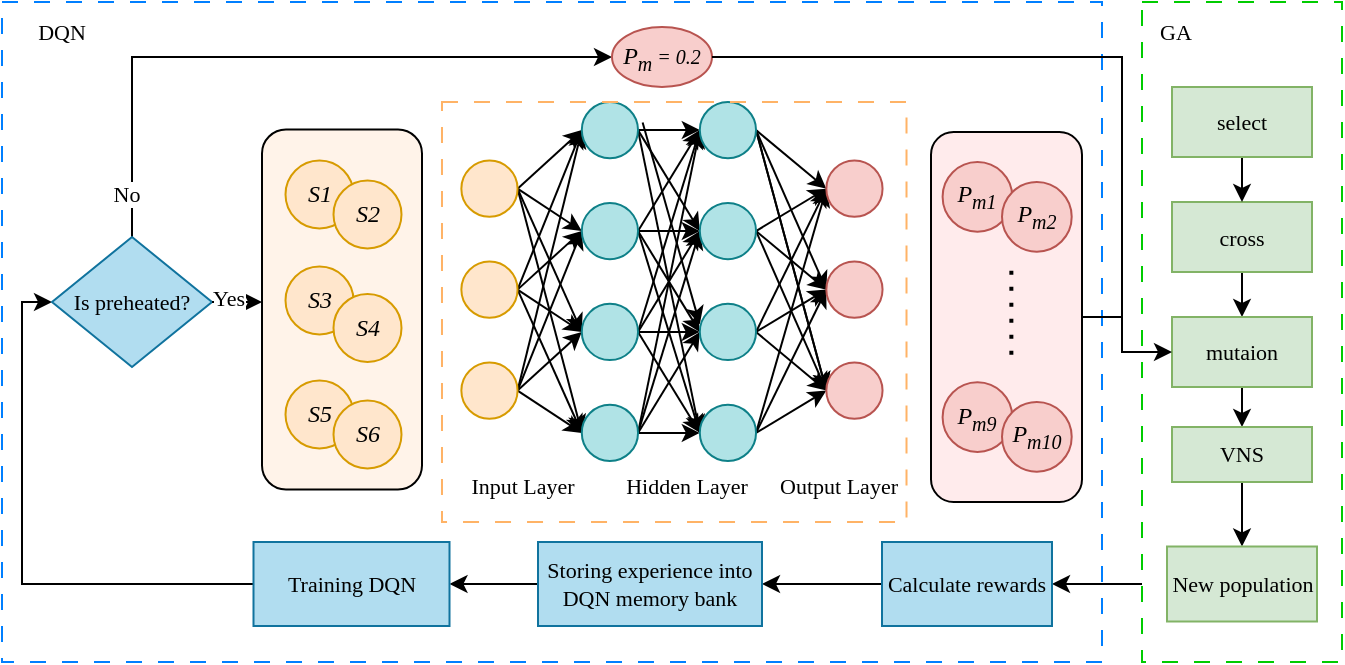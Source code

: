 <mxfile version="26.1.1">
  <diagram name="第 1 页" id="UJfofHyAi-vfrjt4BgnB">
    <mxGraphModel dx="1270" dy="-492" grid="1" gridSize="10" guides="1" tooltips="1" connect="1" arrows="1" fold="1" page="1" pageScale="1" pageWidth="827" pageHeight="1169" math="0" shadow="0">
      <root>
        <mxCell id="0" />
        <mxCell id="1" parent="0" />
        <mxCell id="khgx04jsNpT15c4Wu7S9-180" value="" style="rounded=0;whiteSpace=wrap;html=1;dashed=1;dashPattern=8 8;strokeColor=#007FFF;" vertex="1" parent="1">
          <mxGeometry x="100" y="1450" width="550" height="330" as="geometry" />
        </mxCell>
        <mxCell id="khgx04jsNpT15c4Wu7S9-84" value="DQN" style="text;html=1;align=center;verticalAlign=middle;whiteSpace=wrap;rounded=0;fontFamily=Times New Roman;fontSize=11;" vertex="1" parent="1">
          <mxGeometry x="100" y="1450" width="60" height="30" as="geometry" />
        </mxCell>
        <mxCell id="khgx04jsNpT15c4Wu7S9-117" value="" style="group;fontFamily=Times New Roman;" vertex="1" connectable="0" parent="1">
          <mxGeometry x="320" y="1500" width="250" height="220" as="geometry" />
        </mxCell>
        <mxCell id="khgx04jsNpT15c4Wu7S9-15" value="" style="group;fontFamily=Times New Roman;fontSize=11;" vertex="1" connectable="0" parent="khgx04jsNpT15c4Wu7S9-117">
          <mxGeometry x="9.677" width="235.467" height="220" as="geometry" />
        </mxCell>
        <mxCell id="khgx04jsNpT15c4Wu7S9-16" style="rounded=0;orthogonalLoop=1;jettySize=auto;html=1;exitX=1;exitY=0.5;exitDx=0;exitDy=0;entryX=0;entryY=0.5;entryDx=0;entryDy=0;fontFamily=Times New Roman;fontSize=11;" edge="1" parent="khgx04jsNpT15c4Wu7S9-15" source="khgx04jsNpT15c4Wu7S9-20" target="khgx04jsNpT15c4Wu7S9-50">
          <mxGeometry relative="1" as="geometry" />
        </mxCell>
        <mxCell id="khgx04jsNpT15c4Wu7S9-17" style="rounded=0;orthogonalLoop=1;jettySize=auto;html=1;exitX=1;exitY=0.5;exitDx=0;exitDy=0;entryX=0;entryY=0.5;entryDx=0;entryDy=0;fontFamily=Times New Roman;fontSize=11;" edge="1" parent="khgx04jsNpT15c4Wu7S9-15" source="khgx04jsNpT15c4Wu7S9-20" target="khgx04jsNpT15c4Wu7S9-45">
          <mxGeometry relative="1" as="geometry" />
        </mxCell>
        <mxCell id="khgx04jsNpT15c4Wu7S9-18" style="rounded=0;orthogonalLoop=1;jettySize=auto;html=1;exitX=1;exitY=0.5;exitDx=0;exitDy=0;entryX=0;entryY=0.5;entryDx=0;entryDy=0;fontFamily=Times New Roman;fontSize=11;" edge="1" parent="khgx04jsNpT15c4Wu7S9-15" source="khgx04jsNpT15c4Wu7S9-20" target="khgx04jsNpT15c4Wu7S9-40">
          <mxGeometry relative="1" as="geometry" />
        </mxCell>
        <mxCell id="khgx04jsNpT15c4Wu7S9-19" style="rounded=0;orthogonalLoop=1;jettySize=auto;html=1;exitX=1;exitY=0.5;exitDx=0;exitDy=0;entryX=0;entryY=0.5;entryDx=0;entryDy=0;fontFamily=Times New Roman;fontSize=11;" edge="1" parent="khgx04jsNpT15c4Wu7S9-15" source="khgx04jsNpT15c4Wu7S9-20" target="khgx04jsNpT15c4Wu7S9-35">
          <mxGeometry relative="1" as="geometry" />
        </mxCell>
        <mxCell id="khgx04jsNpT15c4Wu7S9-20" value="" style="ellipse;whiteSpace=wrap;html=1;aspect=fixed;fontSize=11;strokeWidth=1;fontFamily=Times New Roman;fillColor=#ffe6cc;strokeColor=#d79b00;" vertex="1" parent="khgx04jsNpT15c4Wu7S9-15">
          <mxGeometry y="29.289" width="28.11" height="28.11" as="geometry" />
        </mxCell>
        <mxCell id="khgx04jsNpT15c4Wu7S9-21" style="rounded=0;orthogonalLoop=1;jettySize=auto;html=1;exitX=1;exitY=0.5;exitDx=0;exitDy=0;entryX=0;entryY=0.5;entryDx=0;entryDy=0;fontFamily=Times New Roman;fontSize=11;" edge="1" parent="khgx04jsNpT15c4Wu7S9-15" source="khgx04jsNpT15c4Wu7S9-25" target="khgx04jsNpT15c4Wu7S9-50">
          <mxGeometry relative="1" as="geometry" />
        </mxCell>
        <mxCell id="khgx04jsNpT15c4Wu7S9-22" style="rounded=0;orthogonalLoop=1;jettySize=auto;html=1;exitX=1;exitY=0.5;exitDx=0;exitDy=0;entryX=0;entryY=0.5;entryDx=0;entryDy=0;fontFamily=Times New Roman;fontSize=11;" edge="1" parent="khgx04jsNpT15c4Wu7S9-15" source="khgx04jsNpT15c4Wu7S9-25" target="khgx04jsNpT15c4Wu7S9-45">
          <mxGeometry relative="1" as="geometry" />
        </mxCell>
        <mxCell id="khgx04jsNpT15c4Wu7S9-23" style="rounded=0;orthogonalLoop=1;jettySize=auto;html=1;exitX=1;exitY=0.5;exitDx=0;exitDy=0;entryX=0;entryY=0.5;entryDx=0;entryDy=0;fontFamily=Times New Roman;fontSize=11;" edge="1" parent="khgx04jsNpT15c4Wu7S9-15" source="khgx04jsNpT15c4Wu7S9-25" target="khgx04jsNpT15c4Wu7S9-40">
          <mxGeometry relative="1" as="geometry" />
        </mxCell>
        <mxCell id="khgx04jsNpT15c4Wu7S9-24" style="rounded=0;orthogonalLoop=1;jettySize=auto;html=1;exitX=1;exitY=0.5;exitDx=0;exitDy=0;entryX=0;entryY=0.5;entryDx=0;entryDy=0;fontFamily=Times New Roman;fontSize=11;" edge="1" parent="khgx04jsNpT15c4Wu7S9-15" source="khgx04jsNpT15c4Wu7S9-25" target="khgx04jsNpT15c4Wu7S9-35">
          <mxGeometry relative="1" as="geometry" />
        </mxCell>
        <mxCell id="khgx04jsNpT15c4Wu7S9-25" value="" style="ellipse;whiteSpace=wrap;html=1;aspect=fixed;fontSize=11;strokeWidth=1;fontFamily=Times New Roman;fillColor=#ffe6cc;strokeColor=#d79b00;" vertex="1" parent="khgx04jsNpT15c4Wu7S9-15">
          <mxGeometry y="79.755" width="28.11" height="28.11" as="geometry" />
        </mxCell>
        <mxCell id="khgx04jsNpT15c4Wu7S9-26" style="rounded=0;orthogonalLoop=1;jettySize=auto;html=1;exitX=1;exitY=0.5;exitDx=0;exitDy=0;entryX=0;entryY=0.5;entryDx=0;entryDy=0;fontFamily=Times New Roman;fontSize=11;" edge="1" parent="khgx04jsNpT15c4Wu7S9-15" source="khgx04jsNpT15c4Wu7S9-30" target="khgx04jsNpT15c4Wu7S9-50">
          <mxGeometry relative="1" as="geometry" />
        </mxCell>
        <mxCell id="khgx04jsNpT15c4Wu7S9-27" style="rounded=0;orthogonalLoop=1;jettySize=auto;html=1;exitX=1;exitY=0.5;exitDx=0;exitDy=0;entryX=0;entryY=0.5;entryDx=0;entryDy=0;fontFamily=Times New Roman;fontSize=11;" edge="1" parent="khgx04jsNpT15c4Wu7S9-15" source="khgx04jsNpT15c4Wu7S9-30" target="khgx04jsNpT15c4Wu7S9-45">
          <mxGeometry relative="1" as="geometry" />
        </mxCell>
        <mxCell id="khgx04jsNpT15c4Wu7S9-28" style="rounded=0;orthogonalLoop=1;jettySize=auto;html=1;exitX=1;exitY=0.5;exitDx=0;exitDy=0;entryX=0;entryY=0.5;entryDx=0;entryDy=0;fontFamily=Times New Roman;fontSize=11;" edge="1" parent="khgx04jsNpT15c4Wu7S9-15" source="khgx04jsNpT15c4Wu7S9-30" target="khgx04jsNpT15c4Wu7S9-40">
          <mxGeometry relative="1" as="geometry" />
        </mxCell>
        <mxCell id="khgx04jsNpT15c4Wu7S9-29" style="rounded=0;orthogonalLoop=1;jettySize=auto;html=1;exitX=1;exitY=0.5;exitDx=0;exitDy=0;entryX=0;entryY=0.5;entryDx=0;entryDy=0;fontFamily=Times New Roman;fontSize=11;" edge="1" parent="khgx04jsNpT15c4Wu7S9-15" source="khgx04jsNpT15c4Wu7S9-30" target="khgx04jsNpT15c4Wu7S9-35">
          <mxGeometry relative="1" as="geometry" />
        </mxCell>
        <mxCell id="khgx04jsNpT15c4Wu7S9-30" value="" style="ellipse;whiteSpace=wrap;html=1;aspect=fixed;fontSize=11;strokeWidth=1;fontFamily=Times New Roman;fillColor=#ffe6cc;strokeColor=#d79b00;" vertex="1" parent="khgx04jsNpT15c4Wu7S9-15">
          <mxGeometry y="130.221" width="28.11" height="28.11" as="geometry" />
        </mxCell>
        <mxCell id="khgx04jsNpT15c4Wu7S9-31" style="rounded=0;orthogonalLoop=1;jettySize=auto;html=1;exitX=1;exitY=0.5;exitDx=0;exitDy=0;entryX=0;entryY=0.5;entryDx=0;entryDy=0;fontFamily=Times New Roman;fontSize=11;" edge="1" parent="khgx04jsNpT15c4Wu7S9-15" source="khgx04jsNpT15c4Wu7S9-35" target="khgx04jsNpT15c4Wu7S9-58">
          <mxGeometry relative="1" as="geometry" />
        </mxCell>
        <mxCell id="khgx04jsNpT15c4Wu7S9-32" style="rounded=0;orthogonalLoop=1;jettySize=auto;html=1;exitX=1;exitY=0.5;exitDx=0;exitDy=0;entryX=0;entryY=0.5;entryDx=0;entryDy=0;fontFamily=Times New Roman;fontSize=11;" edge="1" parent="khgx04jsNpT15c4Wu7S9-15" source="khgx04jsNpT15c4Wu7S9-35" target="khgx04jsNpT15c4Wu7S9-54">
          <mxGeometry relative="1" as="geometry" />
        </mxCell>
        <mxCell id="khgx04jsNpT15c4Wu7S9-33" style="rounded=0;orthogonalLoop=1;jettySize=auto;html=1;exitX=1;exitY=0.5;exitDx=0;exitDy=0;entryX=0;entryY=0.5;entryDx=0;entryDy=0;fontFamily=Times New Roman;fontSize=11;" edge="1" parent="khgx04jsNpT15c4Wu7S9-15" source="khgx04jsNpT15c4Wu7S9-35" target="khgx04jsNpT15c4Wu7S9-67">
          <mxGeometry relative="1" as="geometry" />
        </mxCell>
        <mxCell id="khgx04jsNpT15c4Wu7S9-34" style="rounded=0;orthogonalLoop=1;jettySize=auto;html=1;exitX=1;exitY=0.5;exitDx=0;exitDy=0;entryX=0;entryY=0.5;entryDx=0;entryDy=0;fontFamily=Times New Roman;fontSize=11;" edge="1" parent="khgx04jsNpT15c4Wu7S9-15" source="khgx04jsNpT15c4Wu7S9-35" target="khgx04jsNpT15c4Wu7S9-63">
          <mxGeometry relative="1" as="geometry" />
        </mxCell>
        <mxCell id="khgx04jsNpT15c4Wu7S9-35" value="" style="ellipse;whiteSpace=wrap;html=1;aspect=fixed;fontSize=11;strokeWidth=1;flipV=1;flipH=1;fontFamily=Times New Roman;fillColor=#b0e3e6;strokeColor=#0e8088;" vertex="1" parent="khgx04jsNpT15c4Wu7S9-15">
          <mxGeometry x="60.221" y="151.395" width="28.11" height="28.11" as="geometry" />
        </mxCell>
        <mxCell id="khgx04jsNpT15c4Wu7S9-36" style="rounded=0;orthogonalLoop=1;jettySize=auto;html=1;exitX=1;exitY=0.5;exitDx=0;exitDy=0;entryX=0;entryY=0.5;entryDx=0;entryDy=0;fontFamily=Times New Roman;fontSize=11;" edge="1" parent="khgx04jsNpT15c4Wu7S9-15" source="khgx04jsNpT15c4Wu7S9-40" target="khgx04jsNpT15c4Wu7S9-63">
          <mxGeometry relative="1" as="geometry" />
        </mxCell>
        <mxCell id="khgx04jsNpT15c4Wu7S9-37" style="rounded=0;orthogonalLoop=1;jettySize=auto;html=1;exitX=1;exitY=0.5;exitDx=0;exitDy=0;entryX=0;entryY=0.5;entryDx=0;entryDy=0;fontFamily=Times New Roman;fontSize=11;" edge="1" parent="khgx04jsNpT15c4Wu7S9-15" source="khgx04jsNpT15c4Wu7S9-40" target="khgx04jsNpT15c4Wu7S9-67">
          <mxGeometry relative="1" as="geometry" />
        </mxCell>
        <mxCell id="khgx04jsNpT15c4Wu7S9-38" style="rounded=0;orthogonalLoop=1;jettySize=auto;html=1;exitX=1;exitY=0.5;exitDx=0;exitDy=0;entryX=0;entryY=0.5;entryDx=0;entryDy=0;fontFamily=Times New Roman;fontSize=11;" edge="1" parent="khgx04jsNpT15c4Wu7S9-15" source="khgx04jsNpT15c4Wu7S9-40" target="khgx04jsNpT15c4Wu7S9-54">
          <mxGeometry relative="1" as="geometry" />
        </mxCell>
        <mxCell id="khgx04jsNpT15c4Wu7S9-39" style="rounded=0;orthogonalLoop=1;jettySize=auto;html=1;exitX=1;exitY=0.5;exitDx=0;exitDy=0;entryX=0;entryY=0.5;entryDx=0;entryDy=0;fontFamily=Times New Roman;fontSize=11;" edge="1" parent="khgx04jsNpT15c4Wu7S9-15" source="khgx04jsNpT15c4Wu7S9-40" target="khgx04jsNpT15c4Wu7S9-58">
          <mxGeometry relative="1" as="geometry" />
        </mxCell>
        <mxCell id="khgx04jsNpT15c4Wu7S9-40" value="" style="ellipse;whiteSpace=wrap;html=1;aspect=fixed;fontSize=11;strokeWidth=1;flipV=1;flipH=1;fontFamily=Times New Roman;fillColor=#b0e3e6;strokeColor=#0e8088;" vertex="1" parent="khgx04jsNpT15c4Wu7S9-15">
          <mxGeometry x="60.221" y="100.932" width="28.11" height="28.11" as="geometry" />
        </mxCell>
        <mxCell id="khgx04jsNpT15c4Wu7S9-41" style="rounded=0;orthogonalLoop=1;jettySize=auto;html=1;exitX=1;exitY=0.5;exitDx=0;exitDy=0;entryX=0;entryY=0.5;entryDx=0;entryDy=0;fontFamily=Times New Roman;fontSize=11;" edge="1" parent="khgx04jsNpT15c4Wu7S9-15" source="khgx04jsNpT15c4Wu7S9-45" target="khgx04jsNpT15c4Wu7S9-63">
          <mxGeometry relative="1" as="geometry" />
        </mxCell>
        <mxCell id="khgx04jsNpT15c4Wu7S9-42" style="rounded=0;orthogonalLoop=1;jettySize=auto;html=1;exitX=1;exitY=0.5;exitDx=0;exitDy=0;entryX=0;entryY=0.5;entryDx=0;entryDy=0;fontFamily=Times New Roman;fontSize=11;" edge="1" parent="khgx04jsNpT15c4Wu7S9-15" source="khgx04jsNpT15c4Wu7S9-45" target="khgx04jsNpT15c4Wu7S9-67">
          <mxGeometry relative="1" as="geometry" />
        </mxCell>
        <mxCell id="khgx04jsNpT15c4Wu7S9-43" style="rounded=0;orthogonalLoop=1;jettySize=auto;html=1;exitX=1;exitY=0.5;exitDx=0;exitDy=0;entryX=0;entryY=0.5;entryDx=0;entryDy=0;fontFamily=Times New Roman;fontSize=11;" edge="1" parent="khgx04jsNpT15c4Wu7S9-15" source="khgx04jsNpT15c4Wu7S9-45" target="khgx04jsNpT15c4Wu7S9-54">
          <mxGeometry relative="1" as="geometry" />
        </mxCell>
        <mxCell id="khgx04jsNpT15c4Wu7S9-44" style="rounded=0;orthogonalLoop=1;jettySize=auto;html=1;exitX=1;exitY=0.5;exitDx=0;exitDy=0;entryX=0;entryY=0.5;entryDx=0;entryDy=0;fontFamily=Times New Roman;fontSize=11;" edge="1" parent="khgx04jsNpT15c4Wu7S9-15" source="khgx04jsNpT15c4Wu7S9-45" target="khgx04jsNpT15c4Wu7S9-58">
          <mxGeometry relative="1" as="geometry" />
        </mxCell>
        <mxCell id="khgx04jsNpT15c4Wu7S9-45" value="" style="ellipse;whiteSpace=wrap;html=1;aspect=fixed;fontSize=11;strokeWidth=1;flipV=1;flipH=1;fontFamily=Times New Roman;fillColor=#b0e3e6;strokeColor=#0e8088;" vertex="1" parent="khgx04jsNpT15c4Wu7S9-15">
          <mxGeometry x="60.221" y="50.466" width="28.11" height="28.11" as="geometry" />
        </mxCell>
        <mxCell id="khgx04jsNpT15c4Wu7S9-46" style="rounded=0;orthogonalLoop=1;jettySize=auto;html=1;exitX=1;exitY=0.5;exitDx=0;exitDy=0;entryX=0;entryY=0.5;entryDx=0;entryDy=0;fontFamily=Times New Roman;fontSize=11;" edge="1" parent="khgx04jsNpT15c4Wu7S9-15" source="khgx04jsNpT15c4Wu7S9-50" target="khgx04jsNpT15c4Wu7S9-63">
          <mxGeometry relative="1" as="geometry" />
        </mxCell>
        <mxCell id="khgx04jsNpT15c4Wu7S9-47" style="rounded=0;orthogonalLoop=1;jettySize=auto;html=1;exitX=1;exitY=0.5;exitDx=0;exitDy=0;entryX=0;entryY=0.5;entryDx=0;entryDy=0;fontFamily=Times New Roman;fontSize=11;" edge="1" parent="khgx04jsNpT15c4Wu7S9-15" source="khgx04jsNpT15c4Wu7S9-50" target="khgx04jsNpT15c4Wu7S9-67">
          <mxGeometry relative="1" as="geometry" />
        </mxCell>
        <mxCell id="khgx04jsNpT15c4Wu7S9-48" style="rounded=0;orthogonalLoop=1;jettySize=auto;html=1;exitX=1;exitY=0.5;exitDx=0;exitDy=0;entryX=0;entryY=0.5;entryDx=0;entryDy=0;fontFamily=Times New Roman;fontSize=11;" edge="1" parent="khgx04jsNpT15c4Wu7S9-15">
          <mxGeometry relative="1" as="geometry">
            <mxPoint x="90.636" y="10.252" as="sourcePoint" />
            <mxPoint x="119.226" y="111.184" as="targetPoint" />
          </mxGeometry>
        </mxCell>
        <mxCell id="khgx04jsNpT15c4Wu7S9-49" style="rounded=0;orthogonalLoop=1;jettySize=auto;html=1;exitX=1;exitY=0.5;exitDx=0;exitDy=0;entryX=0;entryY=0.5;entryDx=0;entryDy=0;fontFamily=Times New Roman;fontSize=11;" edge="1" parent="khgx04jsNpT15c4Wu7S9-15" source="khgx04jsNpT15c4Wu7S9-50" target="khgx04jsNpT15c4Wu7S9-58">
          <mxGeometry relative="1" as="geometry" />
        </mxCell>
        <mxCell id="khgx04jsNpT15c4Wu7S9-50" value="" style="ellipse;whiteSpace=wrap;html=1;aspect=fixed;fontSize=11;strokeWidth=1;flipV=1;flipH=1;fontFamily=Times New Roman;fillColor=#b0e3e6;strokeColor=#0e8088;" vertex="1" parent="khgx04jsNpT15c4Wu7S9-15">
          <mxGeometry x="60.221" width="28.11" height="28.11" as="geometry" />
        </mxCell>
        <mxCell id="khgx04jsNpT15c4Wu7S9-51" style="rounded=0;orthogonalLoop=1;jettySize=auto;html=1;exitX=1;exitY=0.5;exitDx=0;exitDy=0;entryX=0;entryY=0.5;entryDx=0;entryDy=0;fontFamily=Times New Roman;fontSize=11;" edge="1" parent="khgx04jsNpT15c4Wu7S9-15" source="khgx04jsNpT15c4Wu7S9-54" target="khgx04jsNpT15c4Wu7S9-70">
          <mxGeometry relative="1" as="geometry" />
        </mxCell>
        <mxCell id="khgx04jsNpT15c4Wu7S9-52" style="rounded=0;orthogonalLoop=1;jettySize=auto;html=1;exitX=1;exitY=0.5;exitDx=0;exitDy=0;entryX=0;entryY=0.5;entryDx=0;entryDy=0;fontFamily=Times New Roman;fontSize=11;" edge="1" parent="khgx04jsNpT15c4Wu7S9-15" source="khgx04jsNpT15c4Wu7S9-54" target="khgx04jsNpT15c4Wu7S9-69">
          <mxGeometry relative="1" as="geometry" />
        </mxCell>
        <mxCell id="khgx04jsNpT15c4Wu7S9-53" style="rounded=0;orthogonalLoop=1;jettySize=auto;html=1;exitX=1;exitY=0.5;exitDx=0;exitDy=0;entryX=0;entryY=0.5;entryDx=0;entryDy=0;fontFamily=Times New Roman;fontSize=11;" edge="1" parent="khgx04jsNpT15c4Wu7S9-15" source="khgx04jsNpT15c4Wu7S9-54" target="khgx04jsNpT15c4Wu7S9-68">
          <mxGeometry relative="1" as="geometry" />
        </mxCell>
        <mxCell id="khgx04jsNpT15c4Wu7S9-54" value="" style="ellipse;whiteSpace=wrap;html=1;aspect=fixed;fontSize=11;strokeWidth=1;flipV=1;flipH=1;fontFamily=Times New Roman;fillColor=#b0e3e6;strokeColor=#0e8088;" vertex="1" parent="khgx04jsNpT15c4Wu7S9-15">
          <mxGeometry x="119.226" y="100.932" width="28.11" height="28.11" as="geometry" />
        </mxCell>
        <mxCell id="khgx04jsNpT15c4Wu7S9-55" style="rounded=0;orthogonalLoop=1;jettySize=auto;html=1;exitX=1;exitY=0.5;exitDx=0;exitDy=0;entryX=0;entryY=0.5;entryDx=0;entryDy=0;fontFamily=Times New Roman;fontSize=11;" edge="1" parent="khgx04jsNpT15c4Wu7S9-15" source="khgx04jsNpT15c4Wu7S9-58" target="khgx04jsNpT15c4Wu7S9-68">
          <mxGeometry relative="1" as="geometry" />
        </mxCell>
        <mxCell id="khgx04jsNpT15c4Wu7S9-56" style="rounded=0;orthogonalLoop=1;jettySize=auto;html=1;exitX=1;exitY=0.5;exitDx=0;exitDy=0;entryX=0;entryY=0.5;entryDx=0;entryDy=0;fontFamily=Times New Roman;fontSize=11;" edge="1" parent="khgx04jsNpT15c4Wu7S9-15" source="khgx04jsNpT15c4Wu7S9-58" target="khgx04jsNpT15c4Wu7S9-69">
          <mxGeometry relative="1" as="geometry" />
        </mxCell>
        <mxCell id="khgx04jsNpT15c4Wu7S9-57" style="rounded=0;orthogonalLoop=1;jettySize=auto;html=1;exitX=1;exitY=0.5;exitDx=0;exitDy=0;entryX=0;entryY=0.5;entryDx=0;entryDy=0;fontFamily=Times New Roman;fontSize=11;" edge="1" parent="khgx04jsNpT15c4Wu7S9-15" source="khgx04jsNpT15c4Wu7S9-58" target="khgx04jsNpT15c4Wu7S9-70">
          <mxGeometry relative="1" as="geometry" />
        </mxCell>
        <mxCell id="khgx04jsNpT15c4Wu7S9-58" value="" style="ellipse;whiteSpace=wrap;html=1;aspect=fixed;fontSize=11;strokeWidth=1;flipV=1;flipH=1;fontFamily=Times New Roman;fillColor=#b0e3e6;strokeColor=#0e8088;" vertex="1" parent="khgx04jsNpT15c4Wu7S9-15">
          <mxGeometry x="119.226" y="151.395" width="28.11" height="28.11" as="geometry" />
        </mxCell>
        <mxCell id="khgx04jsNpT15c4Wu7S9-59" style="rounded=0;orthogonalLoop=1;jettySize=auto;html=1;exitX=1;exitY=0.5;exitDx=0;exitDy=0;entryX=0;entryY=0.5;entryDx=0;entryDy=0;fontFamily=Times New Roman;fontSize=11;" edge="1" parent="khgx04jsNpT15c4Wu7S9-15" source="khgx04jsNpT15c4Wu7S9-63" target="khgx04jsNpT15c4Wu7S9-70">
          <mxGeometry relative="1" as="geometry" />
        </mxCell>
        <mxCell id="khgx04jsNpT15c4Wu7S9-60" style="rounded=0;orthogonalLoop=1;jettySize=auto;html=1;exitX=1;exitY=0.5;exitDx=0;exitDy=0;entryX=0;entryY=0.5;entryDx=0;entryDy=0;fontFamily=Times New Roman;fontSize=11;" edge="1" parent="khgx04jsNpT15c4Wu7S9-15" source="khgx04jsNpT15c4Wu7S9-63" target="khgx04jsNpT15c4Wu7S9-69">
          <mxGeometry relative="1" as="geometry" />
        </mxCell>
        <mxCell id="khgx04jsNpT15c4Wu7S9-61" style="rounded=0;orthogonalLoop=1;jettySize=auto;html=1;exitX=1;exitY=0.5;exitDx=0;exitDy=0;entryX=0;entryY=0.5;entryDx=0;entryDy=0;fontFamily=Times New Roman;fontSize=11;" edge="1" parent="khgx04jsNpT15c4Wu7S9-15" source="khgx04jsNpT15c4Wu7S9-63" target="khgx04jsNpT15c4Wu7S9-68">
          <mxGeometry relative="1" as="geometry" />
        </mxCell>
        <mxCell id="khgx04jsNpT15c4Wu7S9-62" style="rounded=0;orthogonalLoop=1;jettySize=auto;html=1;exitX=1;exitY=0.5;exitDx=0;exitDy=0;entryX=0;entryY=0.5;entryDx=0;entryDy=0;fontFamily=Times New Roman;fontSize=11;" edge="1" parent="khgx04jsNpT15c4Wu7S9-15" source="khgx04jsNpT15c4Wu7S9-63" target="khgx04jsNpT15c4Wu7S9-68">
          <mxGeometry relative="1" as="geometry" />
        </mxCell>
        <mxCell id="khgx04jsNpT15c4Wu7S9-63" value="" style="ellipse;whiteSpace=wrap;html=1;aspect=fixed;fontSize=11;strokeWidth=1;flipV=1;flipH=1;fontFamily=Times New Roman;fillColor=#b0e3e6;strokeColor=#0e8088;" vertex="1" parent="khgx04jsNpT15c4Wu7S9-15">
          <mxGeometry x="119.226" width="28.11" height="28.11" as="geometry" />
        </mxCell>
        <mxCell id="khgx04jsNpT15c4Wu7S9-64" style="rounded=0;orthogonalLoop=1;jettySize=auto;html=1;exitX=1;exitY=0.5;exitDx=0;exitDy=0;entryX=0;entryY=0.5;entryDx=0;entryDy=0;fontFamily=Times New Roman;fontSize=11;" edge="1" parent="khgx04jsNpT15c4Wu7S9-15" source="khgx04jsNpT15c4Wu7S9-67" target="khgx04jsNpT15c4Wu7S9-70">
          <mxGeometry relative="1" as="geometry" />
        </mxCell>
        <mxCell id="khgx04jsNpT15c4Wu7S9-65" style="rounded=0;orthogonalLoop=1;jettySize=auto;html=1;exitX=1;exitY=0.5;exitDx=0;exitDy=0;entryX=0;entryY=0.5;entryDx=0;entryDy=0;fontFamily=Times New Roman;fontSize=11;" edge="1" parent="khgx04jsNpT15c4Wu7S9-15" source="khgx04jsNpT15c4Wu7S9-67" target="khgx04jsNpT15c4Wu7S9-69">
          <mxGeometry relative="1" as="geometry" />
        </mxCell>
        <mxCell id="khgx04jsNpT15c4Wu7S9-66" style="rounded=0;orthogonalLoop=1;jettySize=auto;html=1;exitX=1;exitY=0.5;exitDx=0;exitDy=0;entryX=0;entryY=0.5;entryDx=0;entryDy=0;fontFamily=Times New Roman;fontSize=11;" edge="1" parent="khgx04jsNpT15c4Wu7S9-15" source="khgx04jsNpT15c4Wu7S9-67" target="khgx04jsNpT15c4Wu7S9-68">
          <mxGeometry relative="1" as="geometry" />
        </mxCell>
        <mxCell id="khgx04jsNpT15c4Wu7S9-67" value="" style="ellipse;whiteSpace=wrap;html=1;aspect=fixed;fontSize=11;strokeWidth=1;flipV=1;flipH=1;fontFamily=Times New Roman;fillColor=#b0e3e6;strokeColor=#0e8088;" vertex="1" parent="khgx04jsNpT15c4Wu7S9-15">
          <mxGeometry x="119.226" y="50.466" width="28.11" height="28.11" as="geometry" />
        </mxCell>
        <mxCell id="khgx04jsNpT15c4Wu7S9-68" value="" style="ellipse;whiteSpace=wrap;html=1;aspect=fixed;fontSize=11;strokeWidth=1;fontFamily=Times New Roman;fillColor=#f8cecc;strokeColor=#b85450;" vertex="1" parent="khgx04jsNpT15c4Wu7S9-15">
          <mxGeometry x="182.488" y="130.221" width="28.11" height="28.11" as="geometry" />
        </mxCell>
        <mxCell id="khgx04jsNpT15c4Wu7S9-69" value="" style="ellipse;whiteSpace=wrap;html=1;aspect=fixed;fontSize=11;strokeWidth=1;fontFamily=Times New Roman;fillColor=#f8cecc;strokeColor=#b85450;" vertex="1" parent="khgx04jsNpT15c4Wu7S9-15">
          <mxGeometry x="182.488" y="79.755" width="28.11" height="28.11" as="geometry" />
        </mxCell>
        <mxCell id="khgx04jsNpT15c4Wu7S9-70" value="" style="ellipse;whiteSpace=wrap;html=1;aspect=fixed;fontSize=11;strokeWidth=1;fontFamily=Times New Roman;fillColor=#f8cecc;strokeColor=#b85450;" vertex="1" parent="khgx04jsNpT15c4Wu7S9-15">
          <mxGeometry x="182.488" y="29.289" width="28.11" height="28.11" as="geometry" />
        </mxCell>
        <mxCell id="khgx04jsNpT15c4Wu7S9-71" value="" style="rounded=0;whiteSpace=wrap;html=1;fillColor=none;dashed=1;dashPattern=8 8;strokeColor=#FFB366;fontFamily=Times New Roman;fontSize=11;" vertex="1" parent="khgx04jsNpT15c4Wu7S9-15">
          <mxGeometry x="-9.68" width="232.26" height="210" as="geometry" />
        </mxCell>
        <mxCell id="khgx04jsNpT15c4Wu7S9-83" value="Output Layer" style="text;html=1;align=center;verticalAlign=middle;resizable=0;points=[];autosize=1;strokeColor=none;fillColor=none;fontFamily=Times New Roman;fontSize=11;" vertex="1" parent="khgx04jsNpT15c4Wu7S9-15">
          <mxGeometry x="148.511" y="177.419" width="80" height="30" as="geometry" />
        </mxCell>
        <mxCell id="khgx04jsNpT15c4Wu7S9-81" value="Input Layer" style="text;html=1;align=center;verticalAlign=middle;resizable=0;points=[];autosize=1;strokeColor=none;fillColor=none;fontFamily=Times New Roman;fontSize=11;" vertex="1" parent="khgx04jsNpT15c4Wu7S9-117">
          <mxGeometry y="177.419" width="80" height="30" as="geometry" />
        </mxCell>
        <mxCell id="khgx04jsNpT15c4Wu7S9-82" value="Hidden Layer" style="text;html=1;align=center;verticalAlign=middle;resizable=0;points=[];autosize=1;strokeColor=none;fillColor=none;fontFamily=Times New Roman;fontSize=11;" vertex="1" parent="khgx04jsNpT15c4Wu7S9-117">
          <mxGeometry x="82.258" y="177.419" width="80" height="30" as="geometry" />
        </mxCell>
        <mxCell id="khgx04jsNpT15c4Wu7S9-128" value="" style="group;fontFamily=Times New Roman;fontStyle=2" vertex="1" connectable="0" parent="1">
          <mxGeometry x="230" y="1513.75" width="80" height="180" as="geometry" />
        </mxCell>
        <mxCell id="khgx04jsNpT15c4Wu7S9-120" value="" style="rounded=1;whiteSpace=wrap;html=1;fontFamily=Times New Roman;fontStyle=2;fillColor=#FFF3E9;" vertex="1" parent="khgx04jsNpT15c4Wu7S9-128">
          <mxGeometry width="80" height="180" as="geometry" />
        </mxCell>
        <mxCell id="khgx04jsNpT15c4Wu7S9-121" value="S1" style="ellipse;whiteSpace=wrap;html=1;aspect=fixed;fontFamily=Times New Roman;fontStyle=2;fillColor=#ffe6cc;strokeColor=#d79b00;" vertex="1" parent="khgx04jsNpT15c4Wu7S9-128">
          <mxGeometry x="11.75" y="15.5" width="34" height="34" as="geometry" />
        </mxCell>
        <mxCell id="khgx04jsNpT15c4Wu7S9-122" value="S2" style="ellipse;whiteSpace=wrap;html=1;aspect=fixed;fontFamily=Times New Roman;fontStyle=2;fillColor=#ffe6cc;strokeColor=#d79b00;" vertex="1" parent="khgx04jsNpT15c4Wu7S9-128">
          <mxGeometry x="35.75" y="25.5" width="34" height="34" as="geometry" />
        </mxCell>
        <mxCell id="khgx04jsNpT15c4Wu7S9-123" value="S3" style="ellipse;whiteSpace=wrap;html=1;aspect=fixed;fontFamily=Times New Roman;fontStyle=2;fillColor=#ffe6cc;strokeColor=#d79b00;" vertex="1" parent="khgx04jsNpT15c4Wu7S9-128">
          <mxGeometry x="11.75" y="68.5" width="34" height="34" as="geometry" />
        </mxCell>
        <mxCell id="khgx04jsNpT15c4Wu7S9-124" value="S4" style="ellipse;whiteSpace=wrap;html=1;aspect=fixed;fontFamily=Times New Roman;fontStyle=2;fillColor=#ffe6cc;strokeColor=#d79b00;" vertex="1" parent="khgx04jsNpT15c4Wu7S9-128">
          <mxGeometry x="35.75" y="82.25" width="34" height="34" as="geometry" />
        </mxCell>
        <mxCell id="khgx04jsNpT15c4Wu7S9-126" value="S5" style="ellipse;whiteSpace=wrap;html=1;aspect=fixed;fontFamily=Times New Roman;fontStyle=2;fillColor=#ffe6cc;strokeColor=#d79b00;" vertex="1" parent="khgx04jsNpT15c4Wu7S9-128">
          <mxGeometry x="11.75" y="125.5" width="34" height="34" as="geometry" />
        </mxCell>
        <mxCell id="khgx04jsNpT15c4Wu7S9-127" value="S6" style="ellipse;whiteSpace=wrap;html=1;aspect=fixed;fontFamily=Times New Roman;fontStyle=2;fillColor=#ffe6cc;strokeColor=#d79b00;" vertex="1" parent="khgx04jsNpT15c4Wu7S9-128">
          <mxGeometry x="35.75" y="135.5" width="34" height="34" as="geometry" />
        </mxCell>
        <mxCell id="khgx04jsNpT15c4Wu7S9-135" value="" style="group;fontStyle=2" vertex="1" connectable="0" parent="1">
          <mxGeometry x="564.5" y="1515" width="75.5" height="185" as="geometry" />
        </mxCell>
        <mxCell id="khgx04jsNpT15c4Wu7S9-181" style="edgeStyle=orthogonalEdgeStyle;rounded=0;orthogonalLoop=1;jettySize=auto;html=1;endArrow=none;startFill=0;" edge="1" parent="khgx04jsNpT15c4Wu7S9-135" source="khgx04jsNpT15c4Wu7S9-119">
          <mxGeometry relative="1" as="geometry">
            <mxPoint x="95.5" y="105" as="targetPoint" />
          </mxGeometry>
        </mxCell>
        <mxCell id="khgx04jsNpT15c4Wu7S9-119" value="" style="rounded=1;whiteSpace=wrap;html=1;fontFamily=Times New Roman;fontStyle=2;fillColor=#FFEBEC;" vertex="1" parent="khgx04jsNpT15c4Wu7S9-135">
          <mxGeometry width="75.5" height="185.0" as="geometry" />
        </mxCell>
        <mxCell id="khgx04jsNpT15c4Wu7S9-132" value="P&lt;sub&gt;m9&lt;/sub&gt;" style="ellipse;whiteSpace=wrap;html=1;aspect=fixed;fontFamily=Times New Roman;fontStyle=2;fillColor=#f8cecc;strokeColor=#b85450;" vertex="1" parent="khgx04jsNpT15c4Wu7S9-135">
          <mxGeometry x="5.8" y="125.15" width="34.85" height="34.85" as="geometry" />
        </mxCell>
        <mxCell id="khgx04jsNpT15c4Wu7S9-134" value="" style="endArrow=none;dashed=1;html=1;dashPattern=1 3;strokeWidth=2;rounded=0;fontFamily=Times New Roman;fontStyle=2" edge="1" parent="khgx04jsNpT15c4Wu7S9-135">
          <mxGeometry width="50" height="50" relative="1" as="geometry">
            <mxPoint x="40.178" y="69.375" as="sourcePoint" />
            <mxPoint x="40.178" y="112.904" as="targetPoint" />
          </mxGeometry>
        </mxCell>
        <mxCell id="khgx04jsNpT15c4Wu7S9-187" value="P&lt;sub&gt;m10&lt;/sub&gt;" style="ellipse;whiteSpace=wrap;html=1;aspect=fixed;fontFamily=Times New Roman;fontStyle=2;fillColor=#f8cecc;strokeColor=#b85450;" vertex="1" parent="khgx04jsNpT15c4Wu7S9-135">
          <mxGeometry x="35.5" y="135" width="34.85" height="34.85" as="geometry" />
        </mxCell>
        <mxCell id="khgx04jsNpT15c4Wu7S9-186" value="P&lt;sub&gt;m1&lt;/sub&gt;" style="ellipse;whiteSpace=wrap;html=1;aspect=fixed;fontFamily=Times New Roman;fontStyle=2;fillColor=#f8cecc;strokeColor=#b85450;" vertex="1" parent="khgx04jsNpT15c4Wu7S9-135">
          <mxGeometry x="5.8" y="15" width="34.85" height="34.85" as="geometry" />
        </mxCell>
        <mxCell id="khgx04jsNpT15c4Wu7S9-188" value="P&lt;sub&gt;m2&lt;/sub&gt;" style="ellipse;whiteSpace=wrap;html=1;aspect=fixed;fontFamily=Times New Roman;fontStyle=2;fillColor=#f8cecc;strokeColor=#b85450;" vertex="1" parent="khgx04jsNpT15c4Wu7S9-135">
          <mxGeometry x="35.5" y="25" width="34.85" height="34.85" as="geometry" />
        </mxCell>
        <mxCell id="khgx04jsNpT15c4Wu7S9-160" style="edgeStyle=orthogonalEdgeStyle;rounded=0;orthogonalLoop=1;jettySize=auto;html=1;exitX=0;exitY=0.5;exitDx=0;exitDy=0;entryX=1;entryY=0.5;entryDx=0;entryDy=0;fontFamily=Times New Roman;fontSize=11;" edge="1" parent="1" source="khgx04jsNpT15c4Wu7S9-161" target="khgx04jsNpT15c4Wu7S9-163">
          <mxGeometry relative="1" as="geometry">
            <mxPoint x="647" y="1778" as="targetPoint" />
          </mxGeometry>
        </mxCell>
        <mxCell id="khgx04jsNpT15c4Wu7S9-162" style="edgeStyle=orthogonalEdgeStyle;rounded=0;orthogonalLoop=1;jettySize=auto;html=1;exitX=0;exitY=0.5;exitDx=0;exitDy=0;fontFamily=Times New Roman;fontSize=11;" edge="1" parent="1" source="khgx04jsNpT15c4Wu7S9-163" target="khgx04jsNpT15c4Wu7S9-165">
          <mxGeometry relative="1" as="geometry" />
        </mxCell>
        <mxCell id="khgx04jsNpT15c4Wu7S9-163" value="Calculate rewards" style="rounded=0;whiteSpace=wrap;html=1;fontFamily=Times New Roman;fillColor=#b1ddf0;strokeColor=#10739e;fontSize=11;" vertex="1" parent="1">
          <mxGeometry x="540" y="1720" width="85" height="42" as="geometry" />
        </mxCell>
        <mxCell id="khgx04jsNpT15c4Wu7S9-164" style="edgeStyle=orthogonalEdgeStyle;rounded=0;orthogonalLoop=1;jettySize=auto;html=1;exitX=0;exitY=0.5;exitDx=0;exitDy=0;fontFamily=Times New Roman;fontSize=11;" edge="1" parent="1" source="khgx04jsNpT15c4Wu7S9-165" target="khgx04jsNpT15c4Wu7S9-166">
          <mxGeometry relative="1" as="geometry" />
        </mxCell>
        <mxCell id="khgx04jsNpT15c4Wu7S9-165" value="Storing experience into DQN memory bank" style="rounded=0;whiteSpace=wrap;html=1;fontFamily=Times New Roman;fillColor=#b1ddf0;strokeColor=#10739e;fontSize=11;" vertex="1" parent="1">
          <mxGeometry x="368" y="1720" width="112" height="42" as="geometry" />
        </mxCell>
        <mxCell id="khgx04jsNpT15c4Wu7S9-172" style="edgeStyle=orthogonalEdgeStyle;rounded=0;orthogonalLoop=1;jettySize=auto;html=1;exitX=0;exitY=0.5;exitDx=0;exitDy=0;entryX=0;entryY=0.5;entryDx=0;entryDy=0;" edge="1" parent="1" source="khgx04jsNpT15c4Wu7S9-166" target="khgx04jsNpT15c4Wu7S9-168">
          <mxGeometry relative="1" as="geometry">
            <Array as="points">
              <mxPoint x="110" y="1741" />
              <mxPoint x="110" y="1600" />
            </Array>
          </mxGeometry>
        </mxCell>
        <mxCell id="khgx04jsNpT15c4Wu7S9-166" value="Training DQN" style="rounded=0;whiteSpace=wrap;html=1;fontFamily=Times New Roman;fillColor=#b1ddf0;strokeColor=#10739e;fontSize=11;" vertex="1" parent="1">
          <mxGeometry x="225.75" y="1720" width="98" height="42" as="geometry" />
        </mxCell>
        <mxCell id="khgx04jsNpT15c4Wu7S9-169" style="edgeStyle=orthogonalEdgeStyle;rounded=0;orthogonalLoop=1;jettySize=auto;html=1;exitX=0.5;exitY=0;exitDx=0;exitDy=0;entryX=0;entryY=0.5;entryDx=0;entryDy=0;" edge="1" parent="1" source="khgx04jsNpT15c4Wu7S9-168" target="khgx04jsNpT15c4Wu7S9-183">
          <mxGeometry relative="1" as="geometry">
            <mxPoint x="410.0" y="1445" as="targetPoint" />
          </mxGeometry>
        </mxCell>
        <mxCell id="khgx04jsNpT15c4Wu7S9-178" value="No" style="edgeLabel;html=1;align=center;verticalAlign=middle;resizable=0;points=[];fontFamily=Times New Roman;" vertex="1" connectable="0" parent="khgx04jsNpT15c4Wu7S9-169">
          <mxGeometry x="-0.871" y="3" relative="1" as="geometry">
            <mxPoint as="offset" />
          </mxGeometry>
        </mxCell>
        <mxCell id="khgx04jsNpT15c4Wu7S9-168" value="Is preheated?" style="rhombus;whiteSpace=wrap;html=1;fontFamily=Times New Roman;fillColor=#b1ddf0;strokeColor=#10739e;fontSize=11;" vertex="1" parent="1">
          <mxGeometry x="125" y="1567.5" width="80" height="65" as="geometry" />
        </mxCell>
        <mxCell id="khgx04jsNpT15c4Wu7S9-171" style="edgeStyle=orthogonalEdgeStyle;rounded=0;orthogonalLoop=1;jettySize=auto;html=1;exitX=1;exitY=0.5;exitDx=0;exitDy=0;entryX=0;entryY=0.48;entryDx=0;entryDy=0;entryPerimeter=0;fontFamily=Times New Roman;" edge="1" parent="1" source="khgx04jsNpT15c4Wu7S9-168" target="khgx04jsNpT15c4Wu7S9-120">
          <mxGeometry relative="1" as="geometry" />
        </mxCell>
        <mxCell id="khgx04jsNpT15c4Wu7S9-179" value="Yes" style="edgeLabel;html=1;align=center;verticalAlign=middle;resizable=0;points=[];fontFamily=Times New Roman;" vertex="1" connectable="0" parent="khgx04jsNpT15c4Wu7S9-171">
          <mxGeometry x="-0.344" y="2" relative="1" as="geometry">
            <mxPoint as="offset" />
          </mxGeometry>
        </mxCell>
        <mxCell id="khgx04jsNpT15c4Wu7S9-183" value="&lt;span style=&quot;font-family: &amp;quot;Times New Roman&amp;quot;; font-style: italic;&quot;&gt;P&lt;/span&gt;&lt;sub style=&quot;font-family: &amp;quot;Times New Roman&amp;quot;; font-style: italic;&quot;&gt;m&lt;/sub&gt;&lt;span style=&quot;font-family: &amp;quot;Times New Roman&amp;quot;; font-style: italic; font-size: 10px;&quot;&gt;&amp;nbsp;= 0.2&lt;/span&gt;" style="ellipse;whiteSpace=wrap;html=1;fillColor=#f8cecc;strokeColor=#b85450;" vertex="1" parent="1">
          <mxGeometry x="405" y="1462.5" width="50" height="30" as="geometry" />
        </mxCell>
        <mxCell id="khgx04jsNpT15c4Wu7S9-184" value="" style="group" vertex="1" connectable="0" parent="1">
          <mxGeometry x="657" y="1450" width="113" height="330" as="geometry" />
        </mxCell>
        <mxCell id="khgx04jsNpT15c4Wu7S9-150" value="" style="rounded=0;whiteSpace=wrap;html=1;dashed=1;dashPattern=8 8;fontFamily=Times New Roman;strokeColor=#00CC00;fontSize=11;" vertex="1" parent="khgx04jsNpT15c4Wu7S9-184">
          <mxGeometry x="13" width="100" height="330" as="geometry" />
        </mxCell>
        <mxCell id="khgx04jsNpT15c4Wu7S9-151" value="GA" style="text;html=1;align=center;verticalAlign=middle;whiteSpace=wrap;rounded=0;fontFamily=Times New Roman;fontSize=11;" vertex="1" parent="khgx04jsNpT15c4Wu7S9-184">
          <mxGeometry width="60" height="30" as="geometry" />
        </mxCell>
        <mxCell id="khgx04jsNpT15c4Wu7S9-152" style="edgeStyle=orthogonalEdgeStyle;rounded=0;orthogonalLoop=1;jettySize=auto;html=1;exitX=0.5;exitY=1;exitDx=0;exitDy=0;entryX=0.5;entryY=0;entryDx=0;entryDy=0;fontFamily=Times New Roman;fontSize=11;" edge="1" parent="khgx04jsNpT15c4Wu7S9-184" source="khgx04jsNpT15c4Wu7S9-153" target="khgx04jsNpT15c4Wu7S9-157">
          <mxGeometry relative="1" as="geometry" />
        </mxCell>
        <mxCell id="khgx04jsNpT15c4Wu7S9-153" value="cross" style="rounded=0;whiteSpace=wrap;html=1;fontFamily=Times New Roman;fillColor=#d5e8d4;strokeColor=#82b366;fontSize=11;" vertex="1" parent="khgx04jsNpT15c4Wu7S9-184">
          <mxGeometry x="28" y="100" width="70" height="35" as="geometry" />
        </mxCell>
        <mxCell id="khgx04jsNpT15c4Wu7S9-154" style="edgeStyle=orthogonalEdgeStyle;rounded=0;orthogonalLoop=1;jettySize=auto;html=1;exitX=0.5;exitY=1;exitDx=0;exitDy=0;fontFamily=Times New Roman;fontSize=11;" edge="1" parent="khgx04jsNpT15c4Wu7S9-184" source="khgx04jsNpT15c4Wu7S9-155" target="khgx04jsNpT15c4Wu7S9-153">
          <mxGeometry relative="1" as="geometry" />
        </mxCell>
        <mxCell id="khgx04jsNpT15c4Wu7S9-155" value="select" style="rounded=0;whiteSpace=wrap;html=1;fontFamily=Times New Roman;fillColor=#d5e8d4;strokeColor=#82b366;fontSize=11;" vertex="1" parent="khgx04jsNpT15c4Wu7S9-184">
          <mxGeometry x="28" y="42.5" width="70" height="35" as="geometry" />
        </mxCell>
        <mxCell id="khgx04jsNpT15c4Wu7S9-156" style="edgeStyle=orthogonalEdgeStyle;rounded=0;orthogonalLoop=1;jettySize=auto;html=1;exitX=0.5;exitY=1;exitDx=0;exitDy=0;entryX=0.5;entryY=0;entryDx=0;entryDy=0;fontFamily=Times New Roman;fontSize=11;" edge="1" parent="khgx04jsNpT15c4Wu7S9-184" source="khgx04jsNpT15c4Wu7S9-157" target="khgx04jsNpT15c4Wu7S9-159">
          <mxGeometry relative="1" as="geometry" />
        </mxCell>
        <mxCell id="khgx04jsNpT15c4Wu7S9-157" value="mutaion" style="rounded=0;whiteSpace=wrap;html=1;fontFamily=Times New Roman;fillColor=#d5e8d4;strokeColor=#82b366;fontSize=11;" vertex="1" parent="khgx04jsNpT15c4Wu7S9-184">
          <mxGeometry x="28" y="157.5" width="70" height="35" as="geometry" />
        </mxCell>
        <mxCell id="khgx04jsNpT15c4Wu7S9-158" style="edgeStyle=orthogonalEdgeStyle;rounded=0;orthogonalLoop=1;jettySize=auto;html=1;exitX=0.5;exitY=1;exitDx=0;exitDy=0;entryX=0.5;entryY=0;entryDx=0;entryDy=0;fontFamily=Times New Roman;fontSize=11;" edge="1" parent="khgx04jsNpT15c4Wu7S9-184" source="khgx04jsNpT15c4Wu7S9-159" target="khgx04jsNpT15c4Wu7S9-161">
          <mxGeometry relative="1" as="geometry" />
        </mxCell>
        <mxCell id="khgx04jsNpT15c4Wu7S9-159" value="VNS" style="rounded=0;whiteSpace=wrap;html=1;fontFamily=Times New Roman;fillColor=#d5e8d4;strokeColor=#82b366;fontSize=11;" vertex="1" parent="khgx04jsNpT15c4Wu7S9-184">
          <mxGeometry x="28" y="212.5" width="70" height="27.5" as="geometry" />
        </mxCell>
        <mxCell id="khgx04jsNpT15c4Wu7S9-161" value="New&amp;nbsp;population" style="rounded=0;whiteSpace=wrap;html=1;fontFamily=Times New Roman;fillColor=#d5e8d4;strokeColor=#82b366;fontSize=11;" vertex="1" parent="khgx04jsNpT15c4Wu7S9-184">
          <mxGeometry x="25.5" y="272.25" width="75" height="37.5" as="geometry" />
        </mxCell>
        <mxCell id="khgx04jsNpT15c4Wu7S9-170" style="edgeStyle=orthogonalEdgeStyle;rounded=0;orthogonalLoop=1;jettySize=auto;html=1;exitX=1;exitY=0.5;exitDx=0;exitDy=0;" edge="1" parent="1" source="khgx04jsNpT15c4Wu7S9-183" target="khgx04jsNpT15c4Wu7S9-157">
          <mxGeometry relative="1" as="geometry">
            <mxPoint x="460.0" y="1445" as="sourcePoint" />
            <Array as="points">
              <mxPoint x="660" y="1477" />
              <mxPoint x="660" y="1625" />
            </Array>
          </mxGeometry>
        </mxCell>
      </root>
    </mxGraphModel>
  </diagram>
</mxfile>

